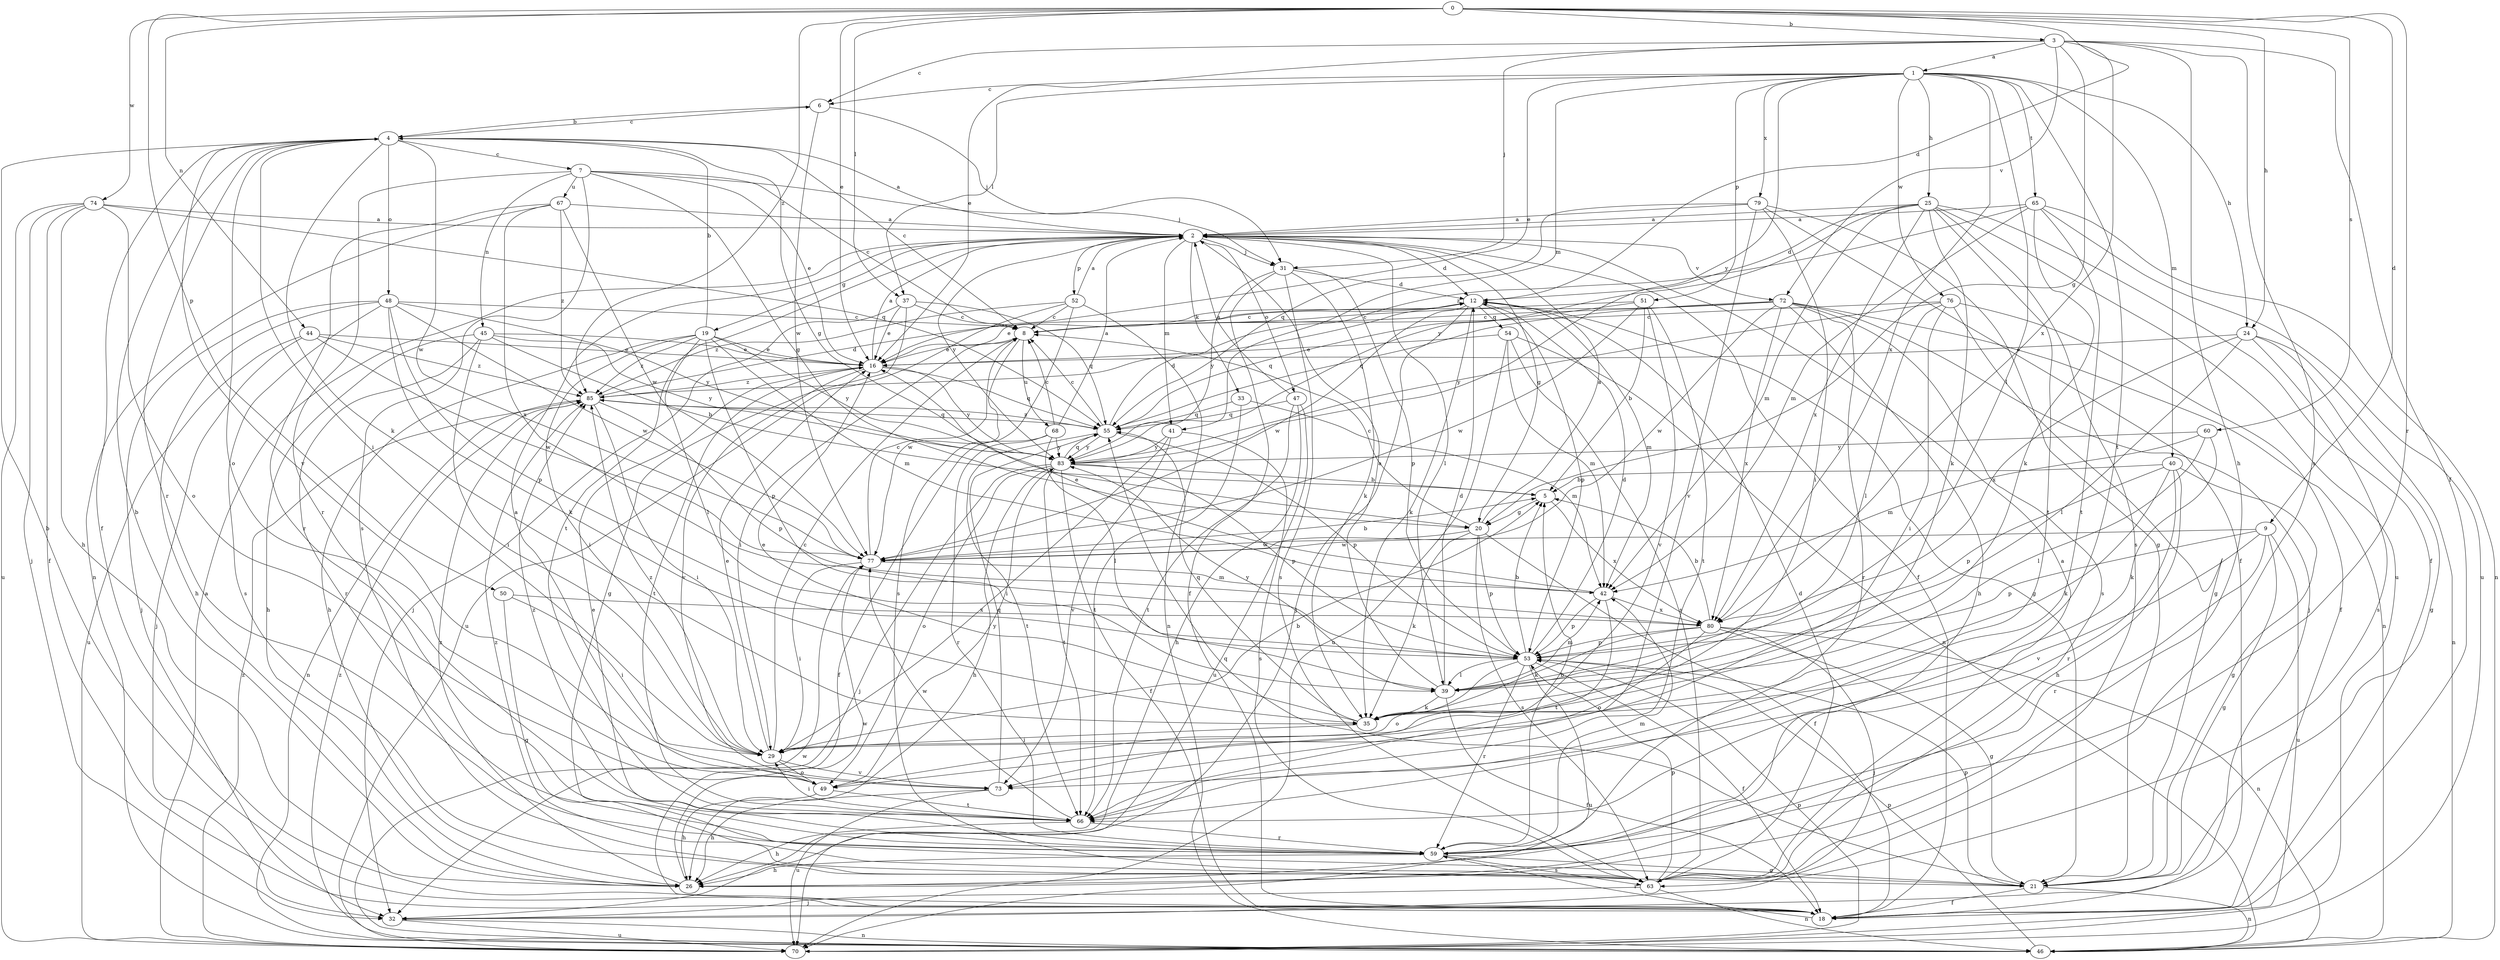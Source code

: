 strict digraph  {
0;
1;
2;
3;
4;
5;
6;
7;
8;
9;
12;
16;
18;
19;
20;
21;
24;
25;
26;
29;
31;
32;
33;
35;
37;
39;
40;
41;
42;
44;
45;
46;
47;
48;
49;
50;
51;
52;
53;
54;
55;
59;
60;
63;
65;
66;
67;
68;
70;
72;
73;
74;
76;
77;
79;
80;
83;
85;
0 -> 3  [label=b];
0 -> 9  [label=d];
0 -> 12  [label=d];
0 -> 16  [label=e];
0 -> 24  [label=h];
0 -> 37  [label=l];
0 -> 44  [label=n];
0 -> 50  [label=p];
0 -> 59  [label=r];
0 -> 60  [label=s];
0 -> 74  [label=w];
0 -> 85  [label=z];
1 -> 6  [label=c];
1 -> 16  [label=e];
1 -> 24  [label=h];
1 -> 25  [label=h];
1 -> 37  [label=l];
1 -> 39  [label=l];
1 -> 40  [label=m];
1 -> 41  [label=m];
1 -> 51  [label=p];
1 -> 65  [label=t];
1 -> 66  [label=t];
1 -> 76  [label=w];
1 -> 79  [label=x];
1 -> 80  [label=x];
1 -> 83  [label=y];
2 -> 12  [label=d];
2 -> 18  [label=f];
2 -> 19  [label=g];
2 -> 20  [label=g];
2 -> 31  [label=j];
2 -> 33  [label=k];
2 -> 39  [label=l];
2 -> 41  [label=m];
2 -> 47  [label=o];
2 -> 52  [label=p];
2 -> 66  [label=t];
2 -> 72  [label=v];
2 -> 83  [label=y];
3 -> 1  [label=a];
3 -> 6  [label=c];
3 -> 16  [label=e];
3 -> 18  [label=f];
3 -> 20  [label=g];
3 -> 26  [label=h];
3 -> 31  [label=j];
3 -> 63  [label=s];
3 -> 72  [label=v];
3 -> 80  [label=x];
4 -> 2  [label=a];
4 -> 6  [label=c];
4 -> 7  [label=c];
4 -> 8  [label=c];
4 -> 18  [label=f];
4 -> 20  [label=g];
4 -> 29  [label=i];
4 -> 35  [label=k];
4 -> 48  [label=o];
4 -> 49  [label=o];
4 -> 59  [label=r];
4 -> 73  [label=v];
4 -> 77  [label=w];
5 -> 20  [label=g];
5 -> 80  [label=x];
6 -> 4  [label=b];
6 -> 31  [label=j];
6 -> 77  [label=w];
7 -> 8  [label=c];
7 -> 16  [label=e];
7 -> 20  [label=g];
7 -> 31  [label=j];
7 -> 45  [label=n];
7 -> 59  [label=r];
7 -> 63  [label=s];
7 -> 67  [label=u];
8 -> 16  [label=e];
8 -> 29  [label=i];
8 -> 68  [label=u];
8 -> 77  [label=w];
9 -> 21  [label=g];
9 -> 53  [label=p];
9 -> 59  [label=r];
9 -> 70  [label=u];
9 -> 73  [label=v];
9 -> 77  [label=w];
12 -> 8  [label=c];
12 -> 21  [label=g];
12 -> 32  [label=j];
12 -> 35  [label=k];
12 -> 42  [label=m];
12 -> 53  [label=p];
12 -> 54  [label=q];
12 -> 77  [label=w];
16 -> 2  [label=a];
16 -> 55  [label=q];
16 -> 66  [label=t];
16 -> 73  [label=v];
16 -> 83  [label=y];
16 -> 85  [label=z];
18 -> 4  [label=b];
18 -> 59  [label=r];
19 -> 4  [label=b];
19 -> 16  [label=e];
19 -> 26  [label=h];
19 -> 29  [label=i];
19 -> 39  [label=l];
19 -> 42  [label=m];
19 -> 53  [label=p];
19 -> 83  [label=y];
19 -> 85  [label=z];
20 -> 2  [label=a];
20 -> 8  [label=c];
20 -> 18  [label=f];
20 -> 35  [label=k];
20 -> 53  [label=p];
20 -> 63  [label=s];
20 -> 77  [label=w];
21 -> 18  [label=f];
21 -> 46  [label=n];
21 -> 53  [label=p];
21 -> 55  [label=q];
24 -> 16  [label=e];
24 -> 21  [label=g];
24 -> 39  [label=l];
24 -> 46  [label=n];
24 -> 63  [label=s];
24 -> 80  [label=x];
25 -> 2  [label=a];
25 -> 12  [label=d];
25 -> 18  [label=f];
25 -> 35  [label=k];
25 -> 42  [label=m];
25 -> 63  [label=s];
25 -> 66  [label=t];
25 -> 70  [label=u];
25 -> 80  [label=x];
25 -> 83  [label=y];
26 -> 4  [label=b];
26 -> 77  [label=w];
26 -> 85  [label=z];
29 -> 5  [label=b];
29 -> 8  [label=c];
29 -> 16  [label=e];
29 -> 49  [label=o];
29 -> 73  [label=v];
29 -> 85  [label=z];
31 -> 12  [label=d];
31 -> 18  [label=f];
31 -> 35  [label=k];
31 -> 53  [label=p];
31 -> 63  [label=s];
31 -> 83  [label=y];
32 -> 46  [label=n];
32 -> 70  [label=u];
33 -> 42  [label=m];
33 -> 55  [label=q];
33 -> 66  [label=t];
35 -> 16  [label=e];
35 -> 29  [label=i];
35 -> 55  [label=q];
37 -> 8  [label=c];
37 -> 16  [label=e];
37 -> 21  [label=g];
37 -> 32  [label=j];
37 -> 55  [label=q];
39 -> 2  [label=a];
39 -> 12  [label=d];
39 -> 18  [label=f];
39 -> 35  [label=k];
39 -> 42  [label=m];
39 -> 83  [label=y];
40 -> 5  [label=b];
40 -> 21  [label=g];
40 -> 26  [label=h];
40 -> 35  [label=k];
40 -> 53  [label=p];
40 -> 59  [label=r];
41 -> 29  [label=i];
41 -> 63  [label=s];
41 -> 73  [label=v];
41 -> 83  [label=y];
42 -> 16  [label=e];
42 -> 53  [label=p];
42 -> 66  [label=t];
42 -> 80  [label=x];
44 -> 16  [label=e];
44 -> 32  [label=j];
44 -> 70  [label=u];
44 -> 77  [label=w];
44 -> 85  [label=z];
45 -> 5  [label=b];
45 -> 16  [label=e];
45 -> 26  [label=h];
45 -> 29  [label=i];
45 -> 59  [label=r];
45 -> 83  [label=y];
46 -> 53  [label=p];
46 -> 77  [label=w];
46 -> 85  [label=z];
47 -> 2  [label=a];
47 -> 26  [label=h];
47 -> 55  [label=q];
47 -> 66  [label=t];
47 -> 70  [label=u];
48 -> 8  [label=c];
48 -> 26  [label=h];
48 -> 32  [label=j];
48 -> 35  [label=k];
48 -> 53  [label=p];
48 -> 63  [label=s];
48 -> 77  [label=w];
48 -> 83  [label=y];
49 -> 2  [label=a];
49 -> 26  [label=h];
49 -> 66  [label=t];
49 -> 83  [label=y];
50 -> 21  [label=g];
50 -> 29  [label=i];
50 -> 80  [label=x];
51 -> 5  [label=b];
51 -> 8  [label=c];
51 -> 55  [label=q];
51 -> 66  [label=t];
51 -> 73  [label=v];
51 -> 77  [label=w];
52 -> 2  [label=a];
52 -> 8  [label=c];
52 -> 46  [label=n];
52 -> 63  [label=s];
52 -> 70  [label=u];
52 -> 85  [label=z];
53 -> 5  [label=b];
53 -> 12  [label=d];
53 -> 18  [label=f];
53 -> 39  [label=l];
53 -> 49  [label=o];
53 -> 59  [label=r];
53 -> 70  [label=u];
54 -> 16  [label=e];
54 -> 42  [label=m];
54 -> 46  [label=n];
54 -> 63  [label=s];
54 -> 70  [label=u];
55 -> 8  [label=c];
55 -> 12  [label=d];
55 -> 53  [label=p];
55 -> 66  [label=t];
55 -> 83  [label=y];
55 -> 85  [label=z];
59 -> 5  [label=b];
59 -> 16  [label=e];
59 -> 21  [label=g];
59 -> 26  [label=h];
59 -> 42  [label=m];
59 -> 63  [label=s];
60 -> 35  [label=k];
60 -> 39  [label=l];
60 -> 42  [label=m];
60 -> 83  [label=y];
63 -> 2  [label=a];
63 -> 12  [label=d];
63 -> 32  [label=j];
63 -> 46  [label=n];
63 -> 53  [label=p];
63 -> 85  [label=z];
65 -> 2  [label=a];
65 -> 35  [label=k];
65 -> 42  [label=m];
65 -> 46  [label=n];
65 -> 66  [label=t];
65 -> 70  [label=u];
65 -> 85  [label=z];
66 -> 26  [label=h];
66 -> 29  [label=i];
66 -> 59  [label=r];
66 -> 77  [label=w];
66 -> 85  [label=z];
67 -> 2  [label=a];
67 -> 46  [label=n];
67 -> 59  [label=r];
67 -> 77  [label=w];
67 -> 80  [label=x];
67 -> 85  [label=z];
68 -> 2  [label=a];
68 -> 8  [label=c];
68 -> 18  [label=f];
68 -> 39  [label=l];
68 -> 59  [label=r];
68 -> 83  [label=y];
70 -> 2  [label=a];
70 -> 53  [label=p];
70 -> 85  [label=z];
72 -> 8  [label=c];
72 -> 16  [label=e];
72 -> 26  [label=h];
72 -> 32  [label=j];
72 -> 46  [label=n];
72 -> 55  [label=q];
72 -> 59  [label=r];
72 -> 63  [label=s];
72 -> 77  [label=w];
72 -> 80  [label=x];
73 -> 26  [label=h];
73 -> 55  [label=q];
73 -> 70  [label=u];
74 -> 2  [label=a];
74 -> 18  [label=f];
74 -> 26  [label=h];
74 -> 32  [label=j];
74 -> 49  [label=o];
74 -> 55  [label=q];
74 -> 70  [label=u];
76 -> 8  [label=c];
76 -> 18  [label=f];
76 -> 21  [label=g];
76 -> 29  [label=i];
76 -> 39  [label=l];
76 -> 83  [label=y];
77 -> 5  [label=b];
77 -> 8  [label=c];
77 -> 29  [label=i];
77 -> 42  [label=m];
79 -> 2  [label=a];
79 -> 18  [label=f];
79 -> 21  [label=g];
79 -> 29  [label=i];
79 -> 55  [label=q];
79 -> 73  [label=v];
80 -> 5  [label=b];
80 -> 21  [label=g];
80 -> 32  [label=j];
80 -> 35  [label=k];
80 -> 46  [label=n];
80 -> 49  [label=o];
80 -> 53  [label=p];
83 -> 5  [label=b];
83 -> 18  [label=f];
83 -> 26  [label=h];
83 -> 32  [label=j];
83 -> 49  [label=o];
83 -> 53  [label=p];
83 -> 55  [label=q];
83 -> 66  [label=t];
85 -> 12  [label=d];
85 -> 29  [label=i];
85 -> 46  [label=n];
85 -> 53  [label=p];
85 -> 55  [label=q];
}
